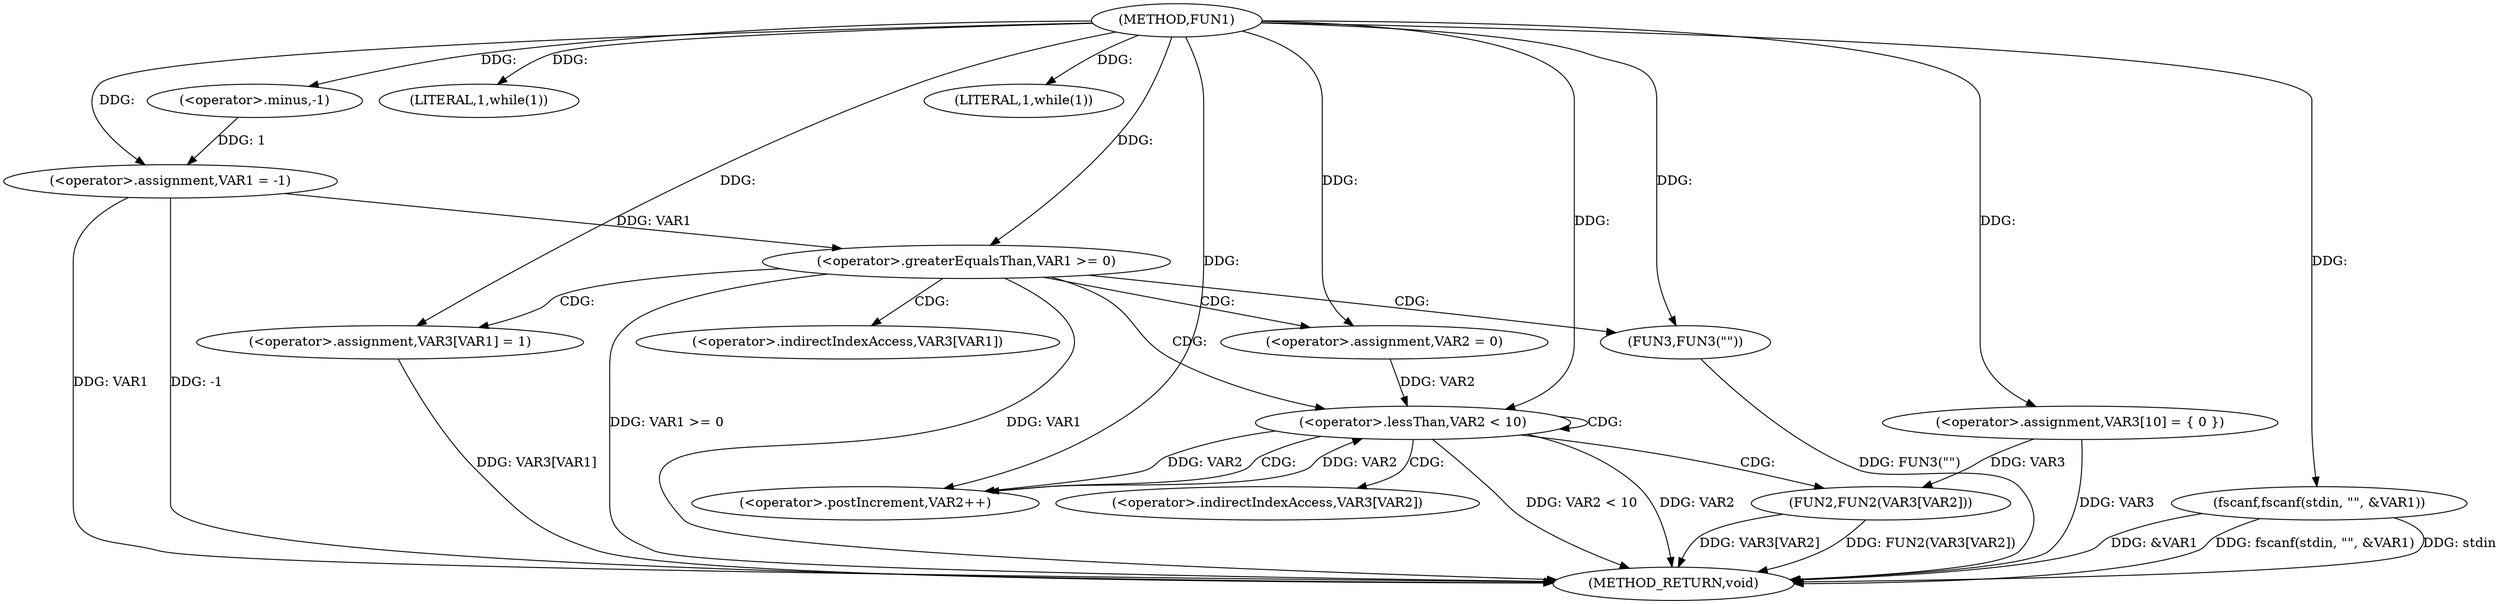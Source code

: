 digraph FUN1 {  
"1000100" [label = "(METHOD,FUN1)" ]
"1000153" [label = "(METHOD_RETURN,void)" ]
"1000103" [label = "(<operator>.assignment,VAR1 = -1)" ]
"1000105" [label = "(<operator>.minus,-1)" ]
"1000108" [label = "(LITERAL,1,while(1))" ]
"1000110" [label = "(fscanf,fscanf(stdin, \"\", &VAR1))" ]
"1000117" [label = "(LITERAL,1,while(1))" ]
"1000122" [label = "(<operator>.assignment,VAR3[10] = { 0 })" ]
"1000125" [label = "(<operator>.greaterEqualsThan,VAR1 >= 0)" ]
"1000129" [label = "(<operator>.assignment,VAR3[VAR1] = 1)" ]
"1000135" [label = "(<operator>.assignment,VAR2 = 0)" ]
"1000138" [label = "(<operator>.lessThan,VAR2 < 10)" ]
"1000141" [label = "(<operator>.postIncrement,VAR2++)" ]
"1000144" [label = "(FUN2,FUN2(VAR3[VAR2]))" ]
"1000150" [label = "(FUN3,FUN3(\"\"))" ]
"1000130" [label = "(<operator>.indirectIndexAccess,VAR3[VAR1])" ]
"1000145" [label = "(<operator>.indirectIndexAccess,VAR3[VAR2])" ]
  "1000125" -> "1000153"  [ label = "DDG: VAR1 >= 0"] 
  "1000103" -> "1000153"  [ label = "DDG: VAR1"] 
  "1000103" -> "1000153"  [ label = "DDG: -1"] 
  "1000150" -> "1000153"  [ label = "DDG: FUN3(\"\")"] 
  "1000138" -> "1000153"  [ label = "DDG: VAR2 < 10"] 
  "1000110" -> "1000153"  [ label = "DDG: stdin"] 
  "1000129" -> "1000153"  [ label = "DDG: VAR3[VAR1]"] 
  "1000125" -> "1000153"  [ label = "DDG: VAR1"] 
  "1000122" -> "1000153"  [ label = "DDG: VAR3"] 
  "1000138" -> "1000153"  [ label = "DDG: VAR2"] 
  "1000144" -> "1000153"  [ label = "DDG: FUN2(VAR3[VAR2])"] 
  "1000110" -> "1000153"  [ label = "DDG: &VAR1"] 
  "1000110" -> "1000153"  [ label = "DDG: fscanf(stdin, \"\", &VAR1)"] 
  "1000144" -> "1000153"  [ label = "DDG: VAR3[VAR2]"] 
  "1000105" -> "1000103"  [ label = "DDG: 1"] 
  "1000100" -> "1000103"  [ label = "DDG: "] 
  "1000100" -> "1000105"  [ label = "DDG: "] 
  "1000100" -> "1000108"  [ label = "DDG: "] 
  "1000100" -> "1000110"  [ label = "DDG: "] 
  "1000100" -> "1000117"  [ label = "DDG: "] 
  "1000100" -> "1000122"  [ label = "DDG: "] 
  "1000103" -> "1000125"  [ label = "DDG: VAR1"] 
  "1000100" -> "1000125"  [ label = "DDG: "] 
  "1000100" -> "1000129"  [ label = "DDG: "] 
  "1000100" -> "1000135"  [ label = "DDG: "] 
  "1000141" -> "1000138"  [ label = "DDG: VAR2"] 
  "1000135" -> "1000138"  [ label = "DDG: VAR2"] 
  "1000100" -> "1000138"  [ label = "DDG: "] 
  "1000138" -> "1000141"  [ label = "DDG: VAR2"] 
  "1000100" -> "1000141"  [ label = "DDG: "] 
  "1000122" -> "1000144"  [ label = "DDG: VAR3"] 
  "1000100" -> "1000150"  [ label = "DDG: "] 
  "1000125" -> "1000129"  [ label = "CDG: "] 
  "1000125" -> "1000130"  [ label = "CDG: "] 
  "1000125" -> "1000150"  [ label = "CDG: "] 
  "1000125" -> "1000135"  [ label = "CDG: "] 
  "1000125" -> "1000138"  [ label = "CDG: "] 
  "1000138" -> "1000141"  [ label = "CDG: "] 
  "1000138" -> "1000145"  [ label = "CDG: "] 
  "1000138" -> "1000144"  [ label = "CDG: "] 
  "1000138" -> "1000138"  [ label = "CDG: "] 
}
